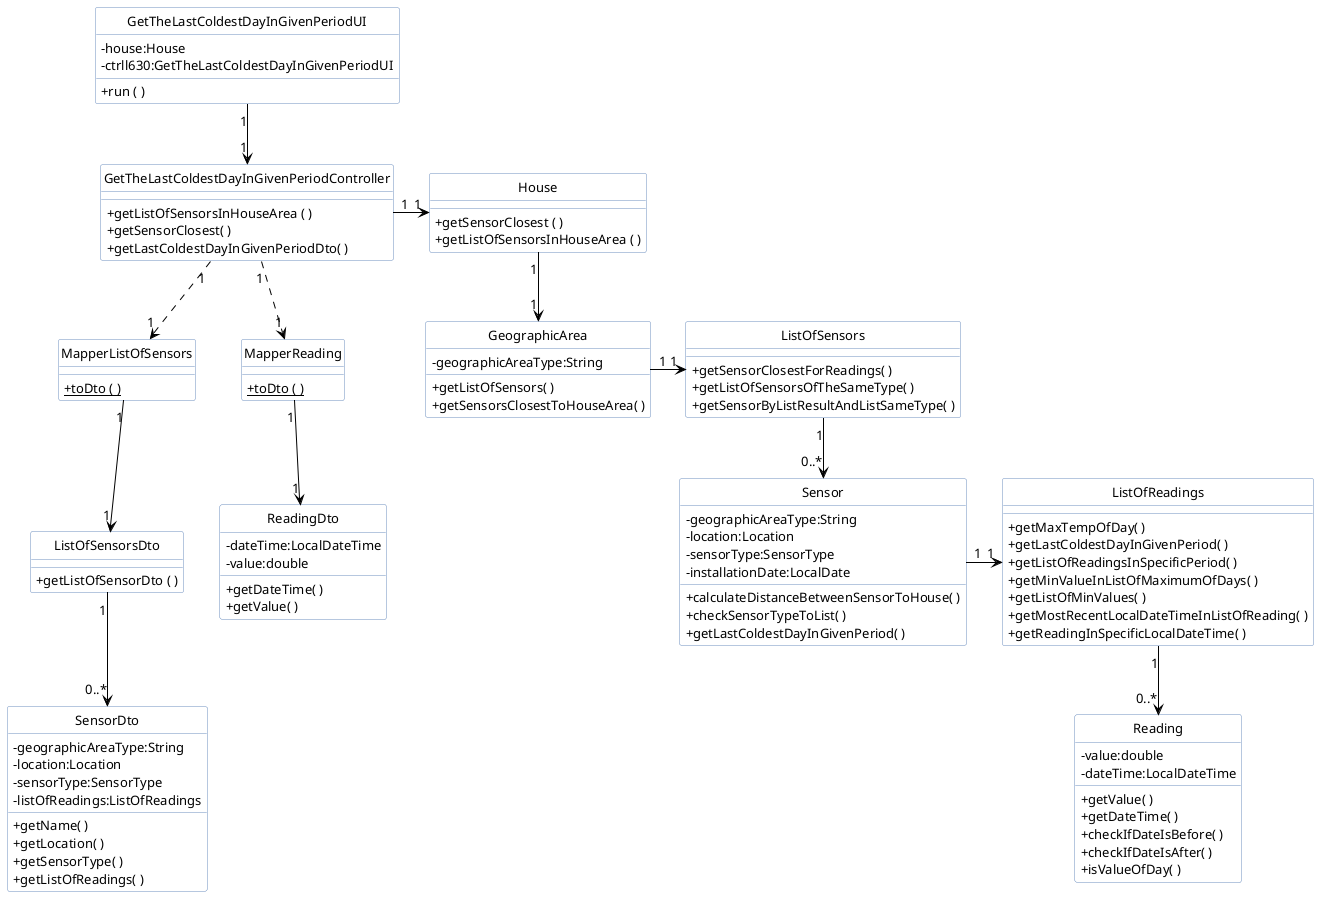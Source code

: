 @startuml

skinparam class {
    HeaderBackgroundColor #DAE8FC
	BackgroundColor White
	ArrowColor black
	BorderColor 6C8EBF
	FontSize 15
	headerFontColor 6C8EBF
	style Frame
	FontName Arial Rounded MT Bold
	}
hide circle

skinparam classAttributeIconSize 0

skinparam classAttributeFontSize 13

skinparam shadowing false

skinparam defaultFontName Segoe UI

class GetTheLastColdestDayInGivenPeriodUI
class GetTheLastColdestDayInGivenPeriodController
class House
class GeographicArea
class ListOfSensors
class Sensor
class ListOfReadings
class MapperListOfSensors
class MapperReading
class ListOfSensorsDto
class ReadingDto
class SensorDto
class Reading


GetTheLastColdestDayInGivenPeriodUI "1" --> "1" GetTheLastColdestDayInGivenPeriodController
GetTheLastColdestDayInGivenPeriodController "1" -> "1" House
GetTheLastColdestDayInGivenPeriodController "1" ..> "1" MapperListOfSensors
GetTheLastColdestDayInGivenPeriodController "1" ..> "1" MapperReading
MapperReading "1" --> "1" ReadingDto
MapperListOfSensors "1" --> "1" ListOfSensorsDto
ListOfSensorsDto "1" --> "0..*" SensorDto
House "1" --> "1" GeographicArea
GeographicArea "1" -> "1" ListOfSensors
ListOfSensors "1" --> "0..*" Sensor
Sensor "1" -> "1" ListOfReadings
ListOfReadings "1" --> "0..*" Reading


GetTheLastColdestDayInGivenPeriodUI : - house:House
GetTheLastColdestDayInGivenPeriodUI : - ctrll630:GetTheLastColdestDayInGivenPeriodUI
GetTheLastColdestDayInGivenPeriodUI : + run ( )

GetTheLastColdestDayInGivenPeriodController : + getListOfSensorsInHouseArea ( )
GetTheLastColdestDayInGivenPeriodController : + getSensorClosest( )
GetTheLastColdestDayInGivenPeriodController : + getLastColdestDayInGivenPeriodDto( )

MapperListOfSensors : + {static} toDto ( )

MapperReading : + {static} toDto ( )

ListOfSensorsDto : + getListOfSensorDto ( )

SensorDto : - geographicAreaType:String
SensorDto : - location:Location
SensorDto : - sensorType:SensorType
SensorDto : - listOfReadings:ListOfReadings
SensorDto : + getName( )
SensorDto : + getLocation( )
SensorDto : + getSensorType( )
SensorDto : + getListOfReadings( )

ReadingDto : - dateTime:LocalDateTime
ReadingDto : - value:double
ReadingDto : + getDateTime( )
ReadingDto : + getValue( )

House : + getSensorClosest ( )
House : + getListOfSensorsInHouseArea ( )

GeographicArea : - geographicAreaType:String
GeographicArea : + getListOfSensors( )
GeographicArea : + getSensorsClosestToHouseArea( )

ListOfSensors : + getSensorClosestForReadings( )
ListOfSensors : + getListOfSensorsOfTheSameType( )
ListOfSensors : + getSensorByListResultAndListSameType( )

Sensor : - geographicAreaType:String
Sensor : - location:Location
Sensor : - sensorType:SensorType
Sensor : - installationDate:LocalDate
Sensor : + calculateDistanceBetweenSensorToHouse( )
Sensor : + checkSensorTypeToList( )
Sensor : + getLastColdestDayInGivenPeriod( )

ListOfReadings : + getMaxTempOfDay( )
ListOfReadings : + getLastColdestDayInGivenPeriod( )
ListOfReadings : + getListOfReadingsInSpecificPeriod( )
ListOfReadings : + getMinValueInListOfMaximumOfDays( )
ListOfReadings : + getListOfMinValues( )
ListOfReadings : + getMostRecentLocalDateTimeInListOfReading( )
ListOfReadings : + getReadingInSpecificLocalDateTime( )

Reading : - value:double
Reading : - dateTime:LocalDateTime
Reading : + getValue( )
Reading : + getDateTime( )
Reading : + checkIfDateIsBefore( )
Reading : + checkIfDateIsAfter( )
Reading : + isValueOfDay( )








@enduml